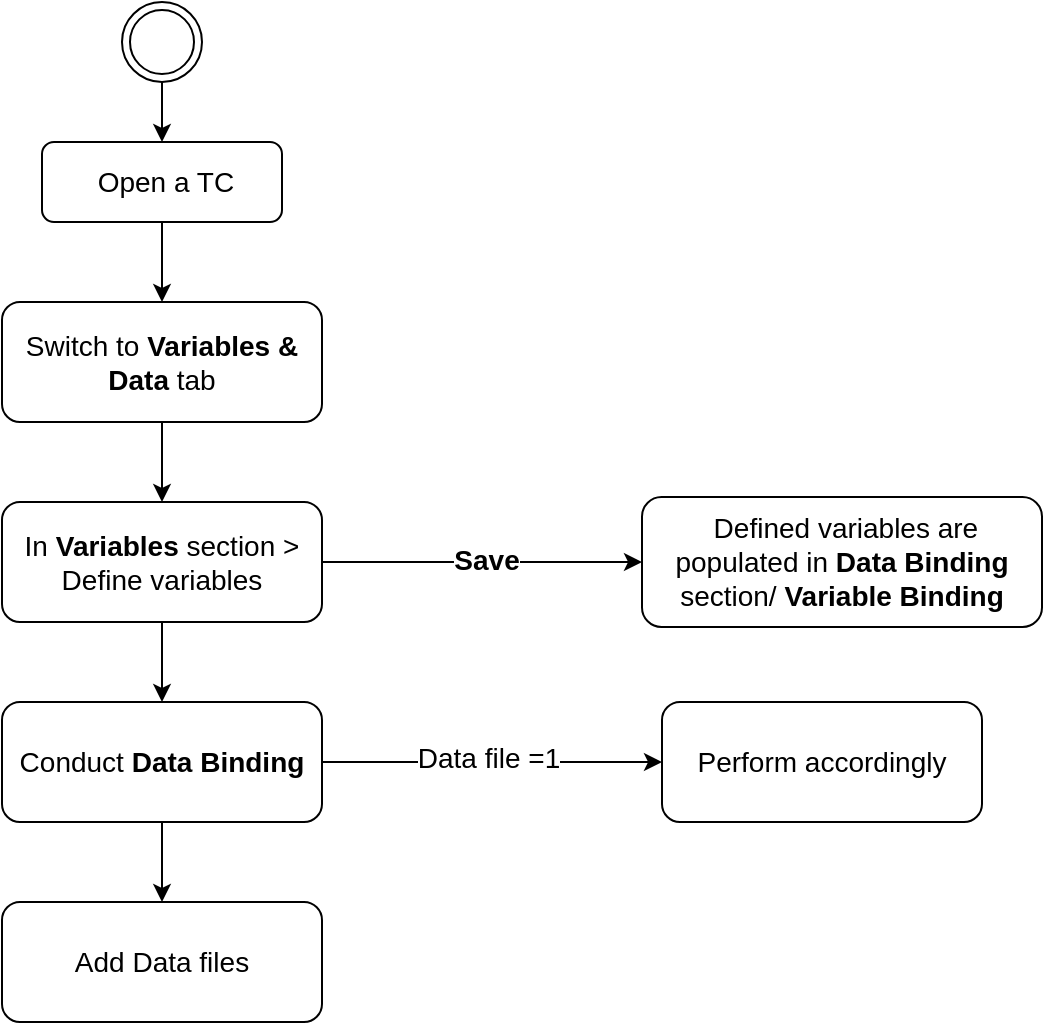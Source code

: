 <mxfile version="15.0.6" type="github">
  <diagram id="C5RBs43oDa-KdzZeNtuy" name="Page-1">
    <mxGraphModel dx="946" dy="500" grid="1" gridSize="10" guides="1" tooltips="1" connect="1" arrows="1" fold="1" page="1" pageScale="1" pageWidth="827" pageHeight="1169" math="0" shadow="0">
      <root>
        <mxCell id="WIyWlLk6GJQsqaUBKTNV-0" />
        <mxCell id="WIyWlLk6GJQsqaUBKTNV-1" parent="WIyWlLk6GJQsqaUBKTNV-0" />
        <mxCell id="RCT6OE-6yIksdqb4JdZw-8" value="" style="edgeStyle=orthogonalEdgeStyle;rounded=0;orthogonalLoop=1;jettySize=auto;html=1;fontSize=14;" edge="1" parent="WIyWlLk6GJQsqaUBKTNV-1" source="WIyWlLk6GJQsqaUBKTNV-3" target="RCT6OE-6yIksdqb4JdZw-2">
          <mxGeometry relative="1" as="geometry" />
        </mxCell>
        <mxCell id="WIyWlLk6GJQsqaUBKTNV-3" value="&amp;nbsp;Open a TC" style="rounded=1;whiteSpace=wrap;html=1;fontSize=14;glass=0;strokeWidth=1;shadow=0;" parent="WIyWlLk6GJQsqaUBKTNV-1" vertex="1">
          <mxGeometry x="160" y="80" width="120" height="40" as="geometry" />
        </mxCell>
        <mxCell id="RCT6OE-6yIksdqb4JdZw-1" value="" style="edgeStyle=orthogonalEdgeStyle;rounded=0;orthogonalLoop=1;jettySize=auto;html=1;fontSize=14;" edge="1" parent="WIyWlLk6GJQsqaUBKTNV-1" source="RCT6OE-6yIksdqb4JdZw-0" target="WIyWlLk6GJQsqaUBKTNV-3">
          <mxGeometry relative="1" as="geometry" />
        </mxCell>
        <mxCell id="RCT6OE-6yIksdqb4JdZw-0" value="" style="ellipse;shape=doubleEllipse;html=1;dashed=0;whitespace=wrap;aspect=fixed;fontSize=14;" vertex="1" parent="WIyWlLk6GJQsqaUBKTNV-1">
          <mxGeometry x="200" y="10" width="40" height="40" as="geometry" />
        </mxCell>
        <mxCell id="RCT6OE-6yIksdqb4JdZw-4" value="" style="edgeStyle=orthogonalEdgeStyle;rounded=0;orthogonalLoop=1;jettySize=auto;html=1;fontSize=14;" edge="1" parent="WIyWlLk6GJQsqaUBKTNV-1" source="RCT6OE-6yIksdqb4JdZw-2" target="RCT6OE-6yIksdqb4JdZw-3">
          <mxGeometry relative="1" as="geometry" />
        </mxCell>
        <mxCell id="RCT6OE-6yIksdqb4JdZw-2" value="Switch to&amp;nbsp;&lt;b style=&quot;font-size: 14px;&quot;&gt;Variables &amp;amp; Data &lt;/b&gt;tab" style="rounded=1;whiteSpace=wrap;html=1;fontSize=14;glass=0;strokeWidth=1;shadow=0;" vertex="1" parent="WIyWlLk6GJQsqaUBKTNV-1">
          <mxGeometry x="140" y="160" width="160" height="60" as="geometry" />
        </mxCell>
        <mxCell id="RCT6OE-6yIksdqb4JdZw-6" value="" style="edgeStyle=orthogonalEdgeStyle;rounded=0;orthogonalLoop=1;jettySize=auto;html=1;fontSize=14;" edge="1" parent="WIyWlLk6GJQsqaUBKTNV-1" source="RCT6OE-6yIksdqb4JdZw-3" target="RCT6OE-6yIksdqb4JdZw-5">
          <mxGeometry relative="1" as="geometry" />
        </mxCell>
        <mxCell id="RCT6OE-6yIksdqb4JdZw-7" value="Save" style="edgeLabel;html=1;align=center;verticalAlign=middle;resizable=0;points=[];fontSize=14;fontStyle=1" vertex="1" connectable="0" parent="RCT6OE-6yIksdqb4JdZw-6">
          <mxGeometry x="-0.175" y="2" relative="1" as="geometry">
            <mxPoint x="16" y="1" as="offset" />
          </mxGeometry>
        </mxCell>
        <mxCell id="RCT6OE-6yIksdqb4JdZw-10" value="" style="edgeStyle=orthogonalEdgeStyle;rounded=0;orthogonalLoop=1;jettySize=auto;html=1;fontSize=14;" edge="1" parent="WIyWlLk6GJQsqaUBKTNV-1" source="RCT6OE-6yIksdqb4JdZw-3" target="RCT6OE-6yIksdqb4JdZw-9">
          <mxGeometry relative="1" as="geometry" />
        </mxCell>
        <mxCell id="RCT6OE-6yIksdqb4JdZw-3" value="In &lt;b style=&quot;font-size: 14px;&quot;&gt;Variables&lt;/b&gt; section &amp;gt; Define variables" style="rounded=1;whiteSpace=wrap;html=1;fontSize=14;glass=0;strokeWidth=1;shadow=0;" vertex="1" parent="WIyWlLk6GJQsqaUBKTNV-1">
          <mxGeometry x="140" y="260" width="160" height="60" as="geometry" />
        </mxCell>
        <mxCell id="RCT6OE-6yIksdqb4JdZw-5" value="&amp;nbsp;Defined variables are populated in &lt;b style=&quot;font-size: 14px;&quot;&gt;Data Binding&lt;/b&gt; section/ &lt;b style=&quot;font-size: 14px;&quot;&gt;Variable Binding&lt;/b&gt;" style="rounded=1;whiteSpace=wrap;html=1;fontSize=14;glass=0;strokeWidth=1;shadow=0;" vertex="1" parent="WIyWlLk6GJQsqaUBKTNV-1">
          <mxGeometry x="460" y="257.5" width="200" height="65" as="geometry" />
        </mxCell>
        <mxCell id="RCT6OE-6yIksdqb4JdZw-12" value="" style="edgeStyle=orthogonalEdgeStyle;rounded=0;orthogonalLoop=1;jettySize=auto;html=1;fontSize=14;" edge="1" parent="WIyWlLk6GJQsqaUBKTNV-1" source="RCT6OE-6yIksdqb4JdZw-9" target="RCT6OE-6yIksdqb4JdZw-11">
          <mxGeometry relative="1" as="geometry" />
        </mxCell>
        <mxCell id="RCT6OE-6yIksdqb4JdZw-13" value="Data file =1" style="edgeLabel;html=1;align=center;verticalAlign=middle;resizable=0;points=[];fontSize=14;" vertex="1" connectable="0" parent="RCT6OE-6yIksdqb4JdZw-12">
          <mxGeometry x="-0.024" y="2" relative="1" as="geometry">
            <mxPoint as="offset" />
          </mxGeometry>
        </mxCell>
        <mxCell id="RCT6OE-6yIksdqb4JdZw-15" value="" style="edgeStyle=orthogonalEdgeStyle;rounded=0;orthogonalLoop=1;jettySize=auto;html=1;fontSize=14;" edge="1" parent="WIyWlLk6GJQsqaUBKTNV-1" source="RCT6OE-6yIksdqb4JdZw-9" target="RCT6OE-6yIksdqb4JdZw-14">
          <mxGeometry relative="1" as="geometry" />
        </mxCell>
        <mxCell id="RCT6OE-6yIksdqb4JdZw-9" value="Conduct &lt;b&gt;Data Binding&lt;/b&gt;" style="rounded=1;whiteSpace=wrap;html=1;fontSize=14;glass=0;strokeWidth=1;shadow=0;" vertex="1" parent="WIyWlLk6GJQsqaUBKTNV-1">
          <mxGeometry x="140" y="360" width="160" height="60" as="geometry" />
        </mxCell>
        <mxCell id="RCT6OE-6yIksdqb4JdZw-11" value="&amp;nbsp;Perform accordingly&amp;nbsp;" style="rounded=1;whiteSpace=wrap;html=1;fontSize=14;glass=0;strokeWidth=1;shadow=0;" vertex="1" parent="WIyWlLk6GJQsqaUBKTNV-1">
          <mxGeometry x="470" y="360" width="160" height="60" as="geometry" />
        </mxCell>
        <mxCell id="RCT6OE-6yIksdqb4JdZw-14" value="Add Data files" style="rounded=1;whiteSpace=wrap;html=1;fontSize=14;glass=0;strokeWidth=1;shadow=0;" vertex="1" parent="WIyWlLk6GJQsqaUBKTNV-1">
          <mxGeometry x="140" y="460" width="160" height="60" as="geometry" />
        </mxCell>
      </root>
    </mxGraphModel>
  </diagram>
</mxfile>
